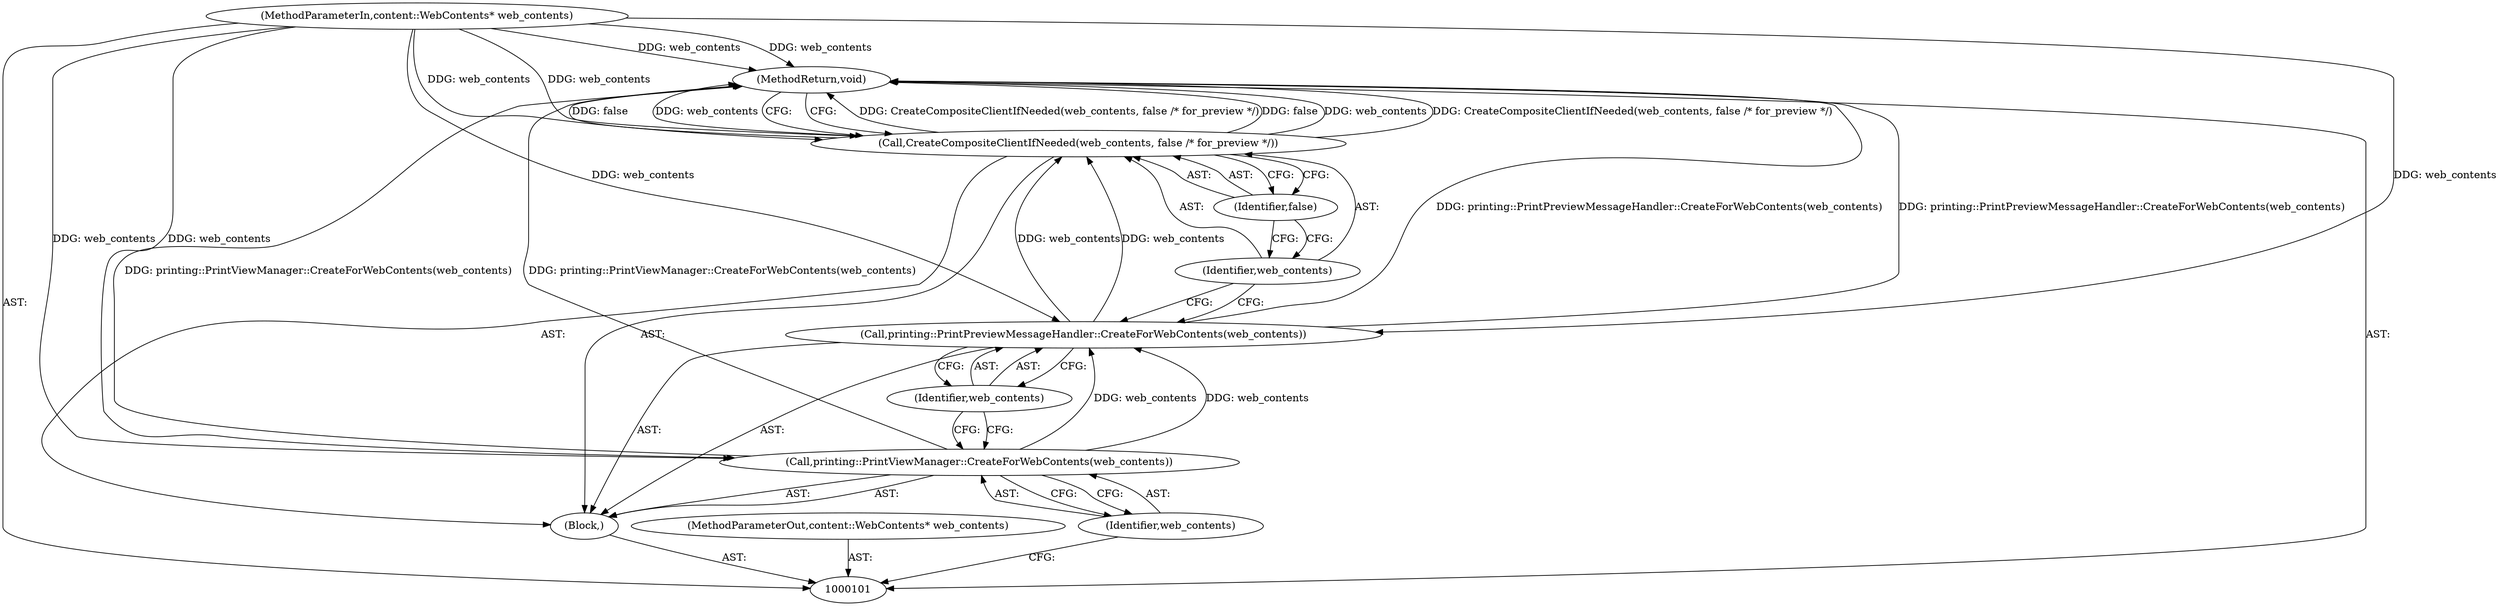digraph "0_Chrome_9c391ac04f9ac478c8b0e43b359c2b43a6c892ab_6" {
"1000111" [label="(MethodReturn,void)"];
"1000102" [label="(MethodParameterIn,content::WebContents* web_contents)"];
"1000129" [label="(MethodParameterOut,content::WebContents* web_contents)"];
"1000103" [label="(Block,)"];
"1000104" [label="(Call,printing::PrintViewManager::CreateForWebContents(web_contents))"];
"1000105" [label="(Identifier,web_contents)"];
"1000106" [label="(Call,printing::PrintPreviewMessageHandler::CreateForWebContents(web_contents))"];
"1000107" [label="(Identifier,web_contents)"];
"1000108" [label="(Call,CreateCompositeClientIfNeeded(web_contents, false /* for_preview */))"];
"1000109" [label="(Identifier,web_contents)"];
"1000110" [label="(Identifier,false)"];
"1000111" -> "1000101"  [label="AST: "];
"1000111" -> "1000108"  [label="CFG: "];
"1000108" -> "1000111"  [label="DDG: CreateCompositeClientIfNeeded(web_contents, false /* for_preview */)"];
"1000108" -> "1000111"  [label="DDG: false"];
"1000108" -> "1000111"  [label="DDG: web_contents"];
"1000104" -> "1000111"  [label="DDG: printing::PrintViewManager::CreateForWebContents(web_contents)"];
"1000102" -> "1000111"  [label="DDG: web_contents"];
"1000106" -> "1000111"  [label="DDG: printing::PrintPreviewMessageHandler::CreateForWebContents(web_contents)"];
"1000102" -> "1000101"  [label="AST: "];
"1000102" -> "1000111"  [label="DDG: web_contents"];
"1000102" -> "1000104"  [label="DDG: web_contents"];
"1000102" -> "1000106"  [label="DDG: web_contents"];
"1000102" -> "1000108"  [label="DDG: web_contents"];
"1000129" -> "1000101"  [label="AST: "];
"1000103" -> "1000101"  [label="AST: "];
"1000104" -> "1000103"  [label="AST: "];
"1000106" -> "1000103"  [label="AST: "];
"1000108" -> "1000103"  [label="AST: "];
"1000104" -> "1000103"  [label="AST: "];
"1000104" -> "1000105"  [label="CFG: "];
"1000105" -> "1000104"  [label="AST: "];
"1000107" -> "1000104"  [label="CFG: "];
"1000104" -> "1000111"  [label="DDG: printing::PrintViewManager::CreateForWebContents(web_contents)"];
"1000102" -> "1000104"  [label="DDG: web_contents"];
"1000104" -> "1000106"  [label="DDG: web_contents"];
"1000105" -> "1000104"  [label="AST: "];
"1000105" -> "1000101"  [label="CFG: "];
"1000104" -> "1000105"  [label="CFG: "];
"1000106" -> "1000103"  [label="AST: "];
"1000106" -> "1000107"  [label="CFG: "];
"1000107" -> "1000106"  [label="AST: "];
"1000109" -> "1000106"  [label="CFG: "];
"1000106" -> "1000111"  [label="DDG: printing::PrintPreviewMessageHandler::CreateForWebContents(web_contents)"];
"1000104" -> "1000106"  [label="DDG: web_contents"];
"1000102" -> "1000106"  [label="DDG: web_contents"];
"1000106" -> "1000108"  [label="DDG: web_contents"];
"1000107" -> "1000106"  [label="AST: "];
"1000107" -> "1000104"  [label="CFG: "];
"1000106" -> "1000107"  [label="CFG: "];
"1000108" -> "1000103"  [label="AST: "];
"1000108" -> "1000110"  [label="CFG: "];
"1000109" -> "1000108"  [label="AST: "];
"1000110" -> "1000108"  [label="AST: "];
"1000111" -> "1000108"  [label="CFG: "];
"1000108" -> "1000111"  [label="DDG: CreateCompositeClientIfNeeded(web_contents, false /* for_preview */)"];
"1000108" -> "1000111"  [label="DDG: false"];
"1000108" -> "1000111"  [label="DDG: web_contents"];
"1000106" -> "1000108"  [label="DDG: web_contents"];
"1000102" -> "1000108"  [label="DDG: web_contents"];
"1000109" -> "1000108"  [label="AST: "];
"1000109" -> "1000106"  [label="CFG: "];
"1000110" -> "1000109"  [label="CFG: "];
"1000110" -> "1000108"  [label="AST: "];
"1000110" -> "1000109"  [label="CFG: "];
"1000108" -> "1000110"  [label="CFG: "];
}
